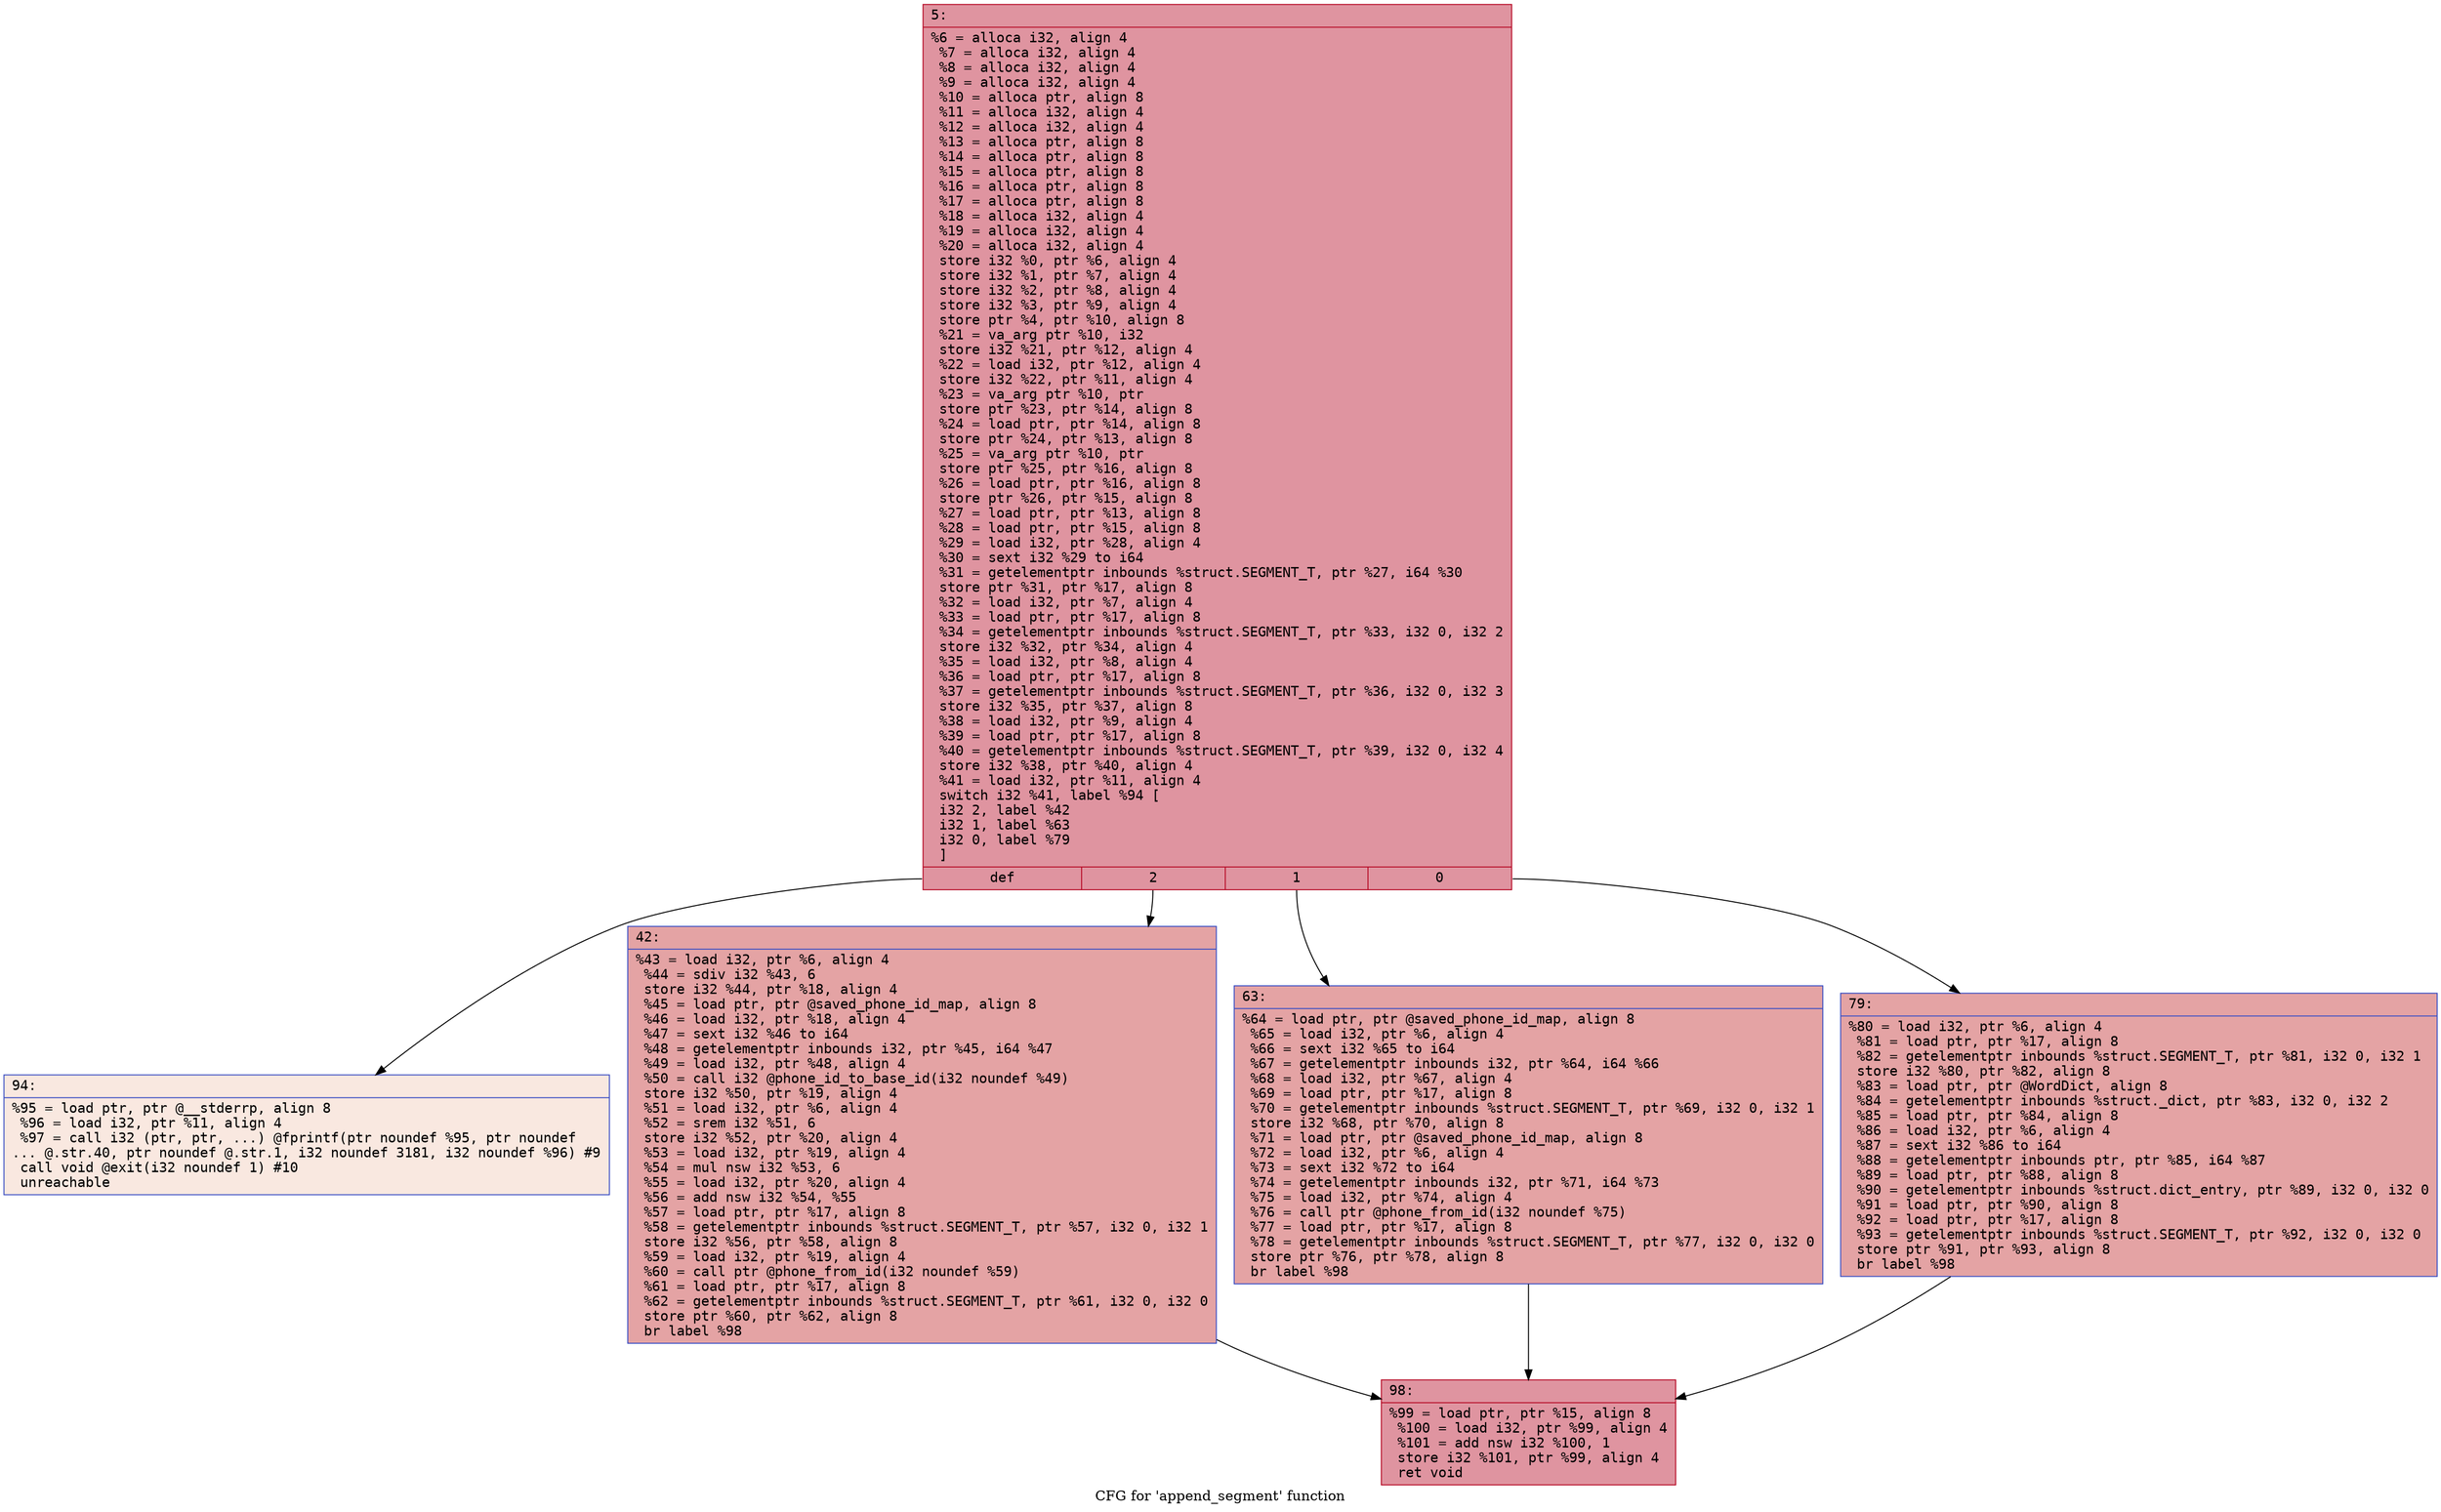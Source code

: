 digraph "CFG for 'append_segment' function" {
	label="CFG for 'append_segment' function";

	Node0x600000d39b30 [shape=record,color="#b70d28ff", style=filled, fillcolor="#b70d2870" fontname="Courier",label="{5:\l|  %6 = alloca i32, align 4\l  %7 = alloca i32, align 4\l  %8 = alloca i32, align 4\l  %9 = alloca i32, align 4\l  %10 = alloca ptr, align 8\l  %11 = alloca i32, align 4\l  %12 = alloca i32, align 4\l  %13 = alloca ptr, align 8\l  %14 = alloca ptr, align 8\l  %15 = alloca ptr, align 8\l  %16 = alloca ptr, align 8\l  %17 = alloca ptr, align 8\l  %18 = alloca i32, align 4\l  %19 = alloca i32, align 4\l  %20 = alloca i32, align 4\l  store i32 %0, ptr %6, align 4\l  store i32 %1, ptr %7, align 4\l  store i32 %2, ptr %8, align 4\l  store i32 %3, ptr %9, align 4\l  store ptr %4, ptr %10, align 8\l  %21 = va_arg ptr %10, i32\l  store i32 %21, ptr %12, align 4\l  %22 = load i32, ptr %12, align 4\l  store i32 %22, ptr %11, align 4\l  %23 = va_arg ptr %10, ptr\l  store ptr %23, ptr %14, align 8\l  %24 = load ptr, ptr %14, align 8\l  store ptr %24, ptr %13, align 8\l  %25 = va_arg ptr %10, ptr\l  store ptr %25, ptr %16, align 8\l  %26 = load ptr, ptr %16, align 8\l  store ptr %26, ptr %15, align 8\l  %27 = load ptr, ptr %13, align 8\l  %28 = load ptr, ptr %15, align 8\l  %29 = load i32, ptr %28, align 4\l  %30 = sext i32 %29 to i64\l  %31 = getelementptr inbounds %struct.SEGMENT_T, ptr %27, i64 %30\l  store ptr %31, ptr %17, align 8\l  %32 = load i32, ptr %7, align 4\l  %33 = load ptr, ptr %17, align 8\l  %34 = getelementptr inbounds %struct.SEGMENT_T, ptr %33, i32 0, i32 2\l  store i32 %32, ptr %34, align 4\l  %35 = load i32, ptr %8, align 4\l  %36 = load ptr, ptr %17, align 8\l  %37 = getelementptr inbounds %struct.SEGMENT_T, ptr %36, i32 0, i32 3\l  store i32 %35, ptr %37, align 8\l  %38 = load i32, ptr %9, align 4\l  %39 = load ptr, ptr %17, align 8\l  %40 = getelementptr inbounds %struct.SEGMENT_T, ptr %39, i32 0, i32 4\l  store i32 %38, ptr %40, align 4\l  %41 = load i32, ptr %11, align 4\l  switch i32 %41, label %94 [\l    i32 2, label %42\l    i32 1, label %63\l    i32 0, label %79\l  ]\l|{<s0>def|<s1>2|<s2>1|<s3>0}}"];
	Node0x600000d39b30:s0 -> Node0x600000d3a2b0[tooltip="5 -> 94\nProbability 0.00%" ];
	Node0x600000d39b30:s1 -> Node0x600000d3a1c0[tooltip="5 -> 42\nProbability 33.33%" ];
	Node0x600000d39b30:s2 -> Node0x600000d3a210[tooltip="5 -> 63\nProbability 33.33%" ];
	Node0x600000d39b30:s3 -> Node0x600000d3a260[tooltip="5 -> 79\nProbability 33.33%" ];
	Node0x600000d3a1c0 [shape=record,color="#3d50c3ff", style=filled, fillcolor="#c32e3170" fontname="Courier",label="{42:\l|  %43 = load i32, ptr %6, align 4\l  %44 = sdiv i32 %43, 6\l  store i32 %44, ptr %18, align 4\l  %45 = load ptr, ptr @saved_phone_id_map, align 8\l  %46 = load i32, ptr %18, align 4\l  %47 = sext i32 %46 to i64\l  %48 = getelementptr inbounds i32, ptr %45, i64 %47\l  %49 = load i32, ptr %48, align 4\l  %50 = call i32 @phone_id_to_base_id(i32 noundef %49)\l  store i32 %50, ptr %19, align 4\l  %51 = load i32, ptr %6, align 4\l  %52 = srem i32 %51, 6\l  store i32 %52, ptr %20, align 4\l  %53 = load i32, ptr %19, align 4\l  %54 = mul nsw i32 %53, 6\l  %55 = load i32, ptr %20, align 4\l  %56 = add nsw i32 %54, %55\l  %57 = load ptr, ptr %17, align 8\l  %58 = getelementptr inbounds %struct.SEGMENT_T, ptr %57, i32 0, i32 1\l  store i32 %56, ptr %58, align 8\l  %59 = load i32, ptr %19, align 4\l  %60 = call ptr @phone_from_id(i32 noundef %59)\l  %61 = load ptr, ptr %17, align 8\l  %62 = getelementptr inbounds %struct.SEGMENT_T, ptr %61, i32 0, i32 0\l  store ptr %60, ptr %62, align 8\l  br label %98\l}"];
	Node0x600000d3a1c0 -> Node0x600000d3a300[tooltip="42 -> 98\nProbability 100.00%" ];
	Node0x600000d3a210 [shape=record,color="#3d50c3ff", style=filled, fillcolor="#c32e3170" fontname="Courier",label="{63:\l|  %64 = load ptr, ptr @saved_phone_id_map, align 8\l  %65 = load i32, ptr %6, align 4\l  %66 = sext i32 %65 to i64\l  %67 = getelementptr inbounds i32, ptr %64, i64 %66\l  %68 = load i32, ptr %67, align 4\l  %69 = load ptr, ptr %17, align 8\l  %70 = getelementptr inbounds %struct.SEGMENT_T, ptr %69, i32 0, i32 1\l  store i32 %68, ptr %70, align 8\l  %71 = load ptr, ptr @saved_phone_id_map, align 8\l  %72 = load i32, ptr %6, align 4\l  %73 = sext i32 %72 to i64\l  %74 = getelementptr inbounds i32, ptr %71, i64 %73\l  %75 = load i32, ptr %74, align 4\l  %76 = call ptr @phone_from_id(i32 noundef %75)\l  %77 = load ptr, ptr %17, align 8\l  %78 = getelementptr inbounds %struct.SEGMENT_T, ptr %77, i32 0, i32 0\l  store ptr %76, ptr %78, align 8\l  br label %98\l}"];
	Node0x600000d3a210 -> Node0x600000d3a300[tooltip="63 -> 98\nProbability 100.00%" ];
	Node0x600000d3a260 [shape=record,color="#3d50c3ff", style=filled, fillcolor="#c32e3170" fontname="Courier",label="{79:\l|  %80 = load i32, ptr %6, align 4\l  %81 = load ptr, ptr %17, align 8\l  %82 = getelementptr inbounds %struct.SEGMENT_T, ptr %81, i32 0, i32 1\l  store i32 %80, ptr %82, align 8\l  %83 = load ptr, ptr @WordDict, align 8\l  %84 = getelementptr inbounds %struct._dict, ptr %83, i32 0, i32 2\l  %85 = load ptr, ptr %84, align 8\l  %86 = load i32, ptr %6, align 4\l  %87 = sext i32 %86 to i64\l  %88 = getelementptr inbounds ptr, ptr %85, i64 %87\l  %89 = load ptr, ptr %88, align 8\l  %90 = getelementptr inbounds %struct.dict_entry, ptr %89, i32 0, i32 0\l  %91 = load ptr, ptr %90, align 8\l  %92 = load ptr, ptr %17, align 8\l  %93 = getelementptr inbounds %struct.SEGMENT_T, ptr %92, i32 0, i32 0\l  store ptr %91, ptr %93, align 8\l  br label %98\l}"];
	Node0x600000d3a260 -> Node0x600000d3a300[tooltip="79 -> 98\nProbability 100.00%" ];
	Node0x600000d3a2b0 [shape=record,color="#3d50c3ff", style=filled, fillcolor="#f1ccb870" fontname="Courier",label="{94:\l|  %95 = load ptr, ptr @__stderrp, align 8\l  %96 = load i32, ptr %11, align 4\l  %97 = call i32 (ptr, ptr, ...) @fprintf(ptr noundef %95, ptr noundef\l... @.str.40, ptr noundef @.str.1, i32 noundef 3181, i32 noundef %96) #9\l  call void @exit(i32 noundef 1) #10\l  unreachable\l}"];
	Node0x600000d3a300 [shape=record,color="#b70d28ff", style=filled, fillcolor="#b70d2870" fontname="Courier",label="{98:\l|  %99 = load ptr, ptr %15, align 8\l  %100 = load i32, ptr %99, align 4\l  %101 = add nsw i32 %100, 1\l  store i32 %101, ptr %99, align 4\l  ret void\l}"];
}
